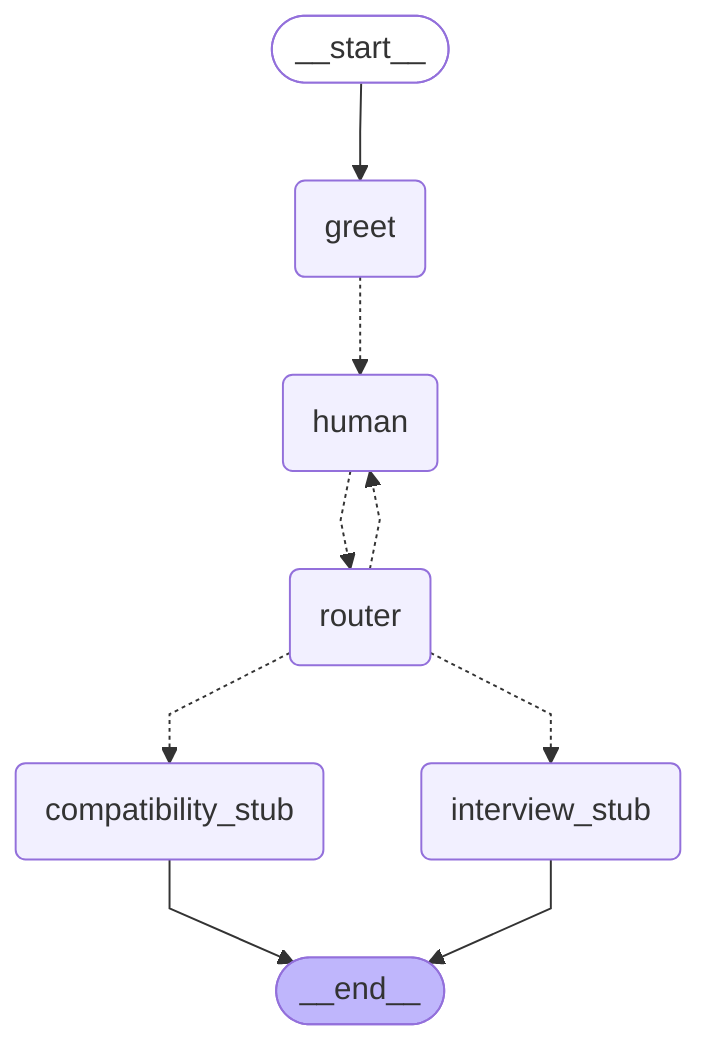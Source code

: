 ---
config:
  flowchart:
    curve: linear
---
graph TD;
	__start__([<p>__start__</p>]):::first
	greet(greet)
	human(human)
	router(router)
	compatibility_stub(compatibility_stub)
	interview_stub(interview_stub)
	__end__([<p>__end__</p>]):::last
	__start__ --> greet;
	greet -.-> human;
	human -.-> router;
	router -.-> compatibility_stub;
	router -.-> human;
	router -.-> interview_stub;
	compatibility_stub --> __end__;
	interview_stub --> __end__;
	classDef default fill:#f2f0ff,line-height:1.2
	classDef first fill-opacity:0
	classDef last fill:#bfb6fc